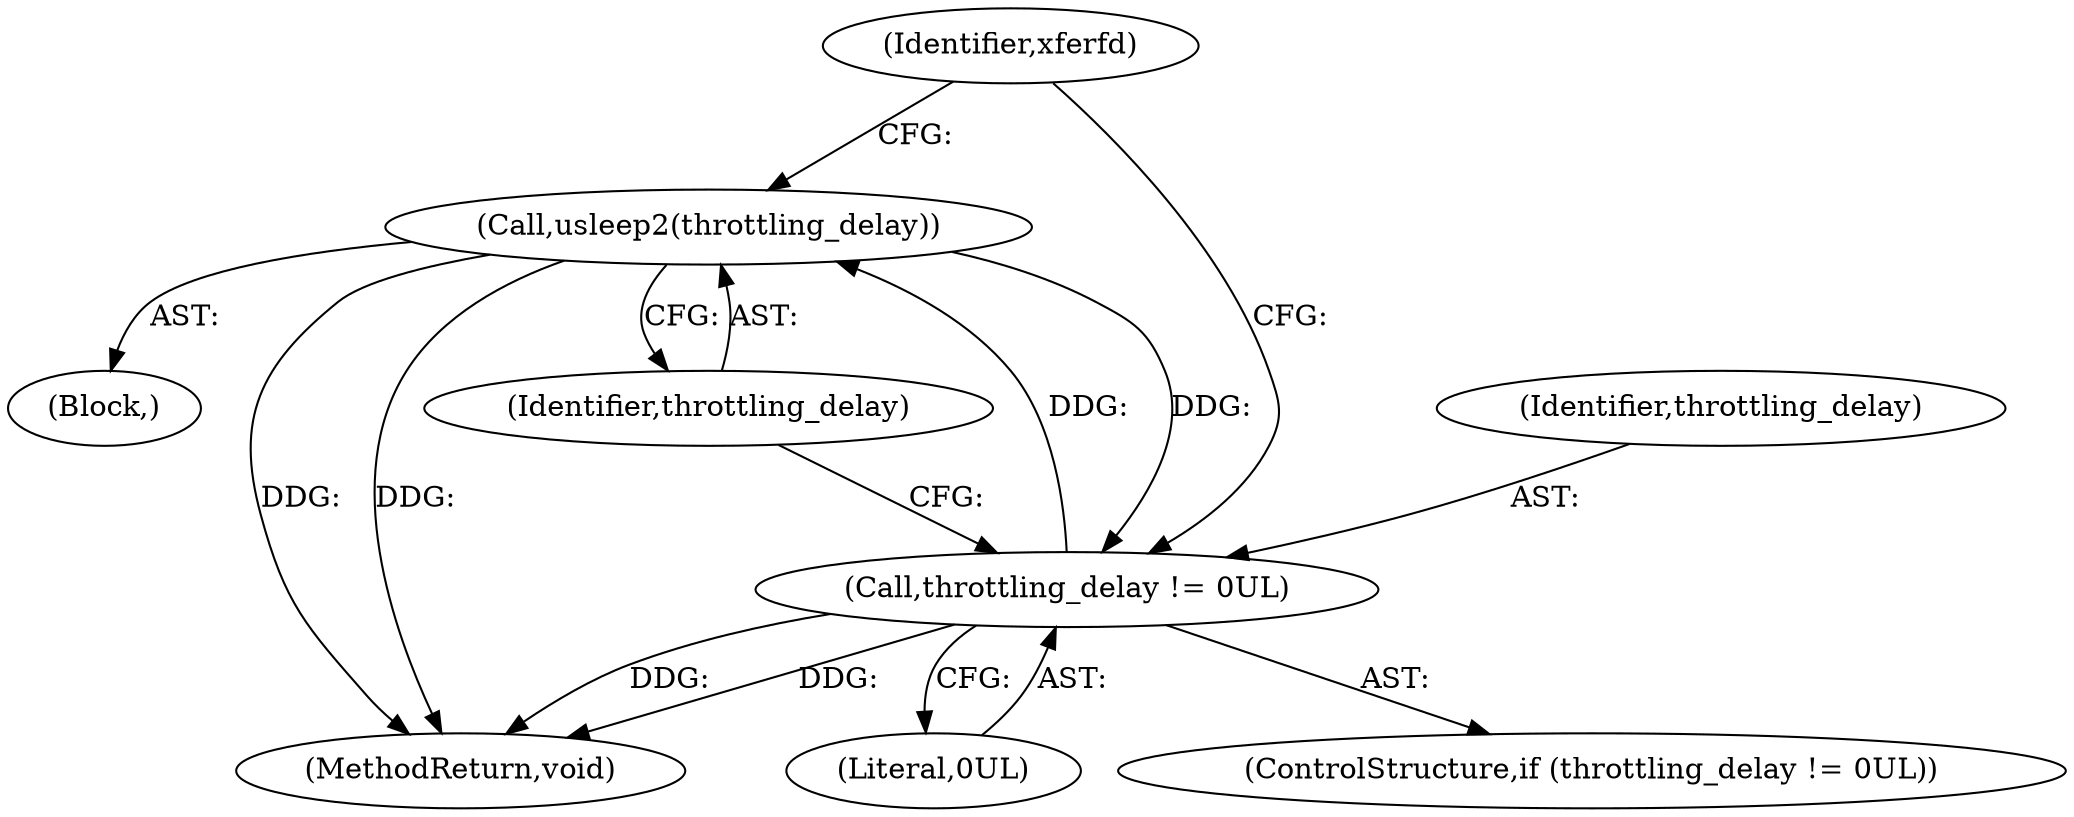 digraph "0_pure-ftpd_65c4d4ad331e94661de763e9b5304d28698999c4@API" {
"1001695" [label="(Call,usleep2(throttling_delay))"];
"1001691" [label="(Call,throttling_delay != 0UL)"];
"1001695" [label="(Call,usleep2(throttling_delay))"];
"1001695" [label="(Call,usleep2(throttling_delay))"];
"1000122" [label="(Identifier,xferfd)"];
"1001692" [label="(Identifier,throttling_delay)"];
"1001690" [label="(ControlStructure,if (throttling_delay != 0UL))"];
"1001694" [label="(Block,)"];
"1001697" [label="(MethodReturn,void)"];
"1001696" [label="(Identifier,throttling_delay)"];
"1001693" [label="(Literal,0UL)"];
"1001691" [label="(Call,throttling_delay != 0UL)"];
"1001695" -> "1001694"  [label="AST: "];
"1001695" -> "1001696"  [label="CFG: "];
"1001696" -> "1001695"  [label="AST: "];
"1000122" -> "1001695"  [label="CFG: "];
"1001695" -> "1001697"  [label="DDG: "];
"1001695" -> "1001697"  [label="DDG: "];
"1001695" -> "1001691"  [label="DDG: "];
"1001691" -> "1001695"  [label="DDG: "];
"1001691" -> "1001690"  [label="AST: "];
"1001691" -> "1001693"  [label="CFG: "];
"1001692" -> "1001691"  [label="AST: "];
"1001693" -> "1001691"  [label="AST: "];
"1000122" -> "1001691"  [label="CFG: "];
"1001696" -> "1001691"  [label="CFG: "];
"1001691" -> "1001697"  [label="DDG: "];
"1001691" -> "1001697"  [label="DDG: "];
}
